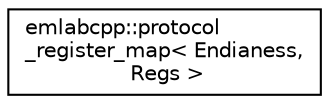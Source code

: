 digraph "Graphical Class Hierarchy"
{
 // LATEX_PDF_SIZE
  edge [fontname="Helvetica",fontsize="10",labelfontname="Helvetica",labelfontsize="10"];
  node [fontname="Helvetica",fontsize="10",shape=record];
  rankdir="LR";
  Node0 [label="emlabcpp::protocol\l_register_map\< Endianess,\l Regs \>",height=0.2,width=0.4,color="black", fillcolor="white", style="filled",URL="$classemlabcpp_1_1protocol__register__map.html",tooltip=" "];
}
